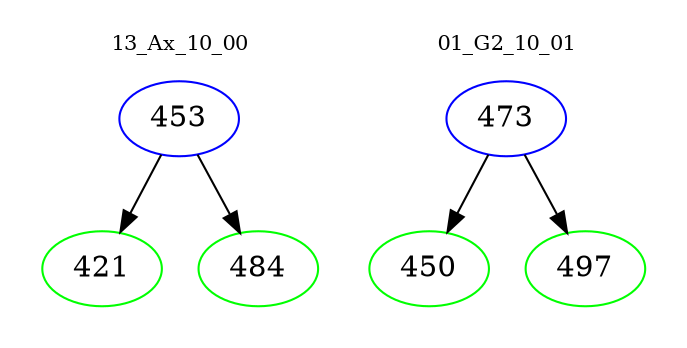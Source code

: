 digraph{
subgraph cluster_0 {
color = white
label = "13_Ax_10_00";
fontsize=10;
T0_453 [label="453", color="blue"]
T0_453 -> T0_421 [color="black"]
T0_421 [label="421", color="green"]
T0_453 -> T0_484 [color="black"]
T0_484 [label="484", color="green"]
}
subgraph cluster_1 {
color = white
label = "01_G2_10_01";
fontsize=10;
T1_473 [label="473", color="blue"]
T1_473 -> T1_450 [color="black"]
T1_450 [label="450", color="green"]
T1_473 -> T1_497 [color="black"]
T1_497 [label="497", color="green"]
}
}
